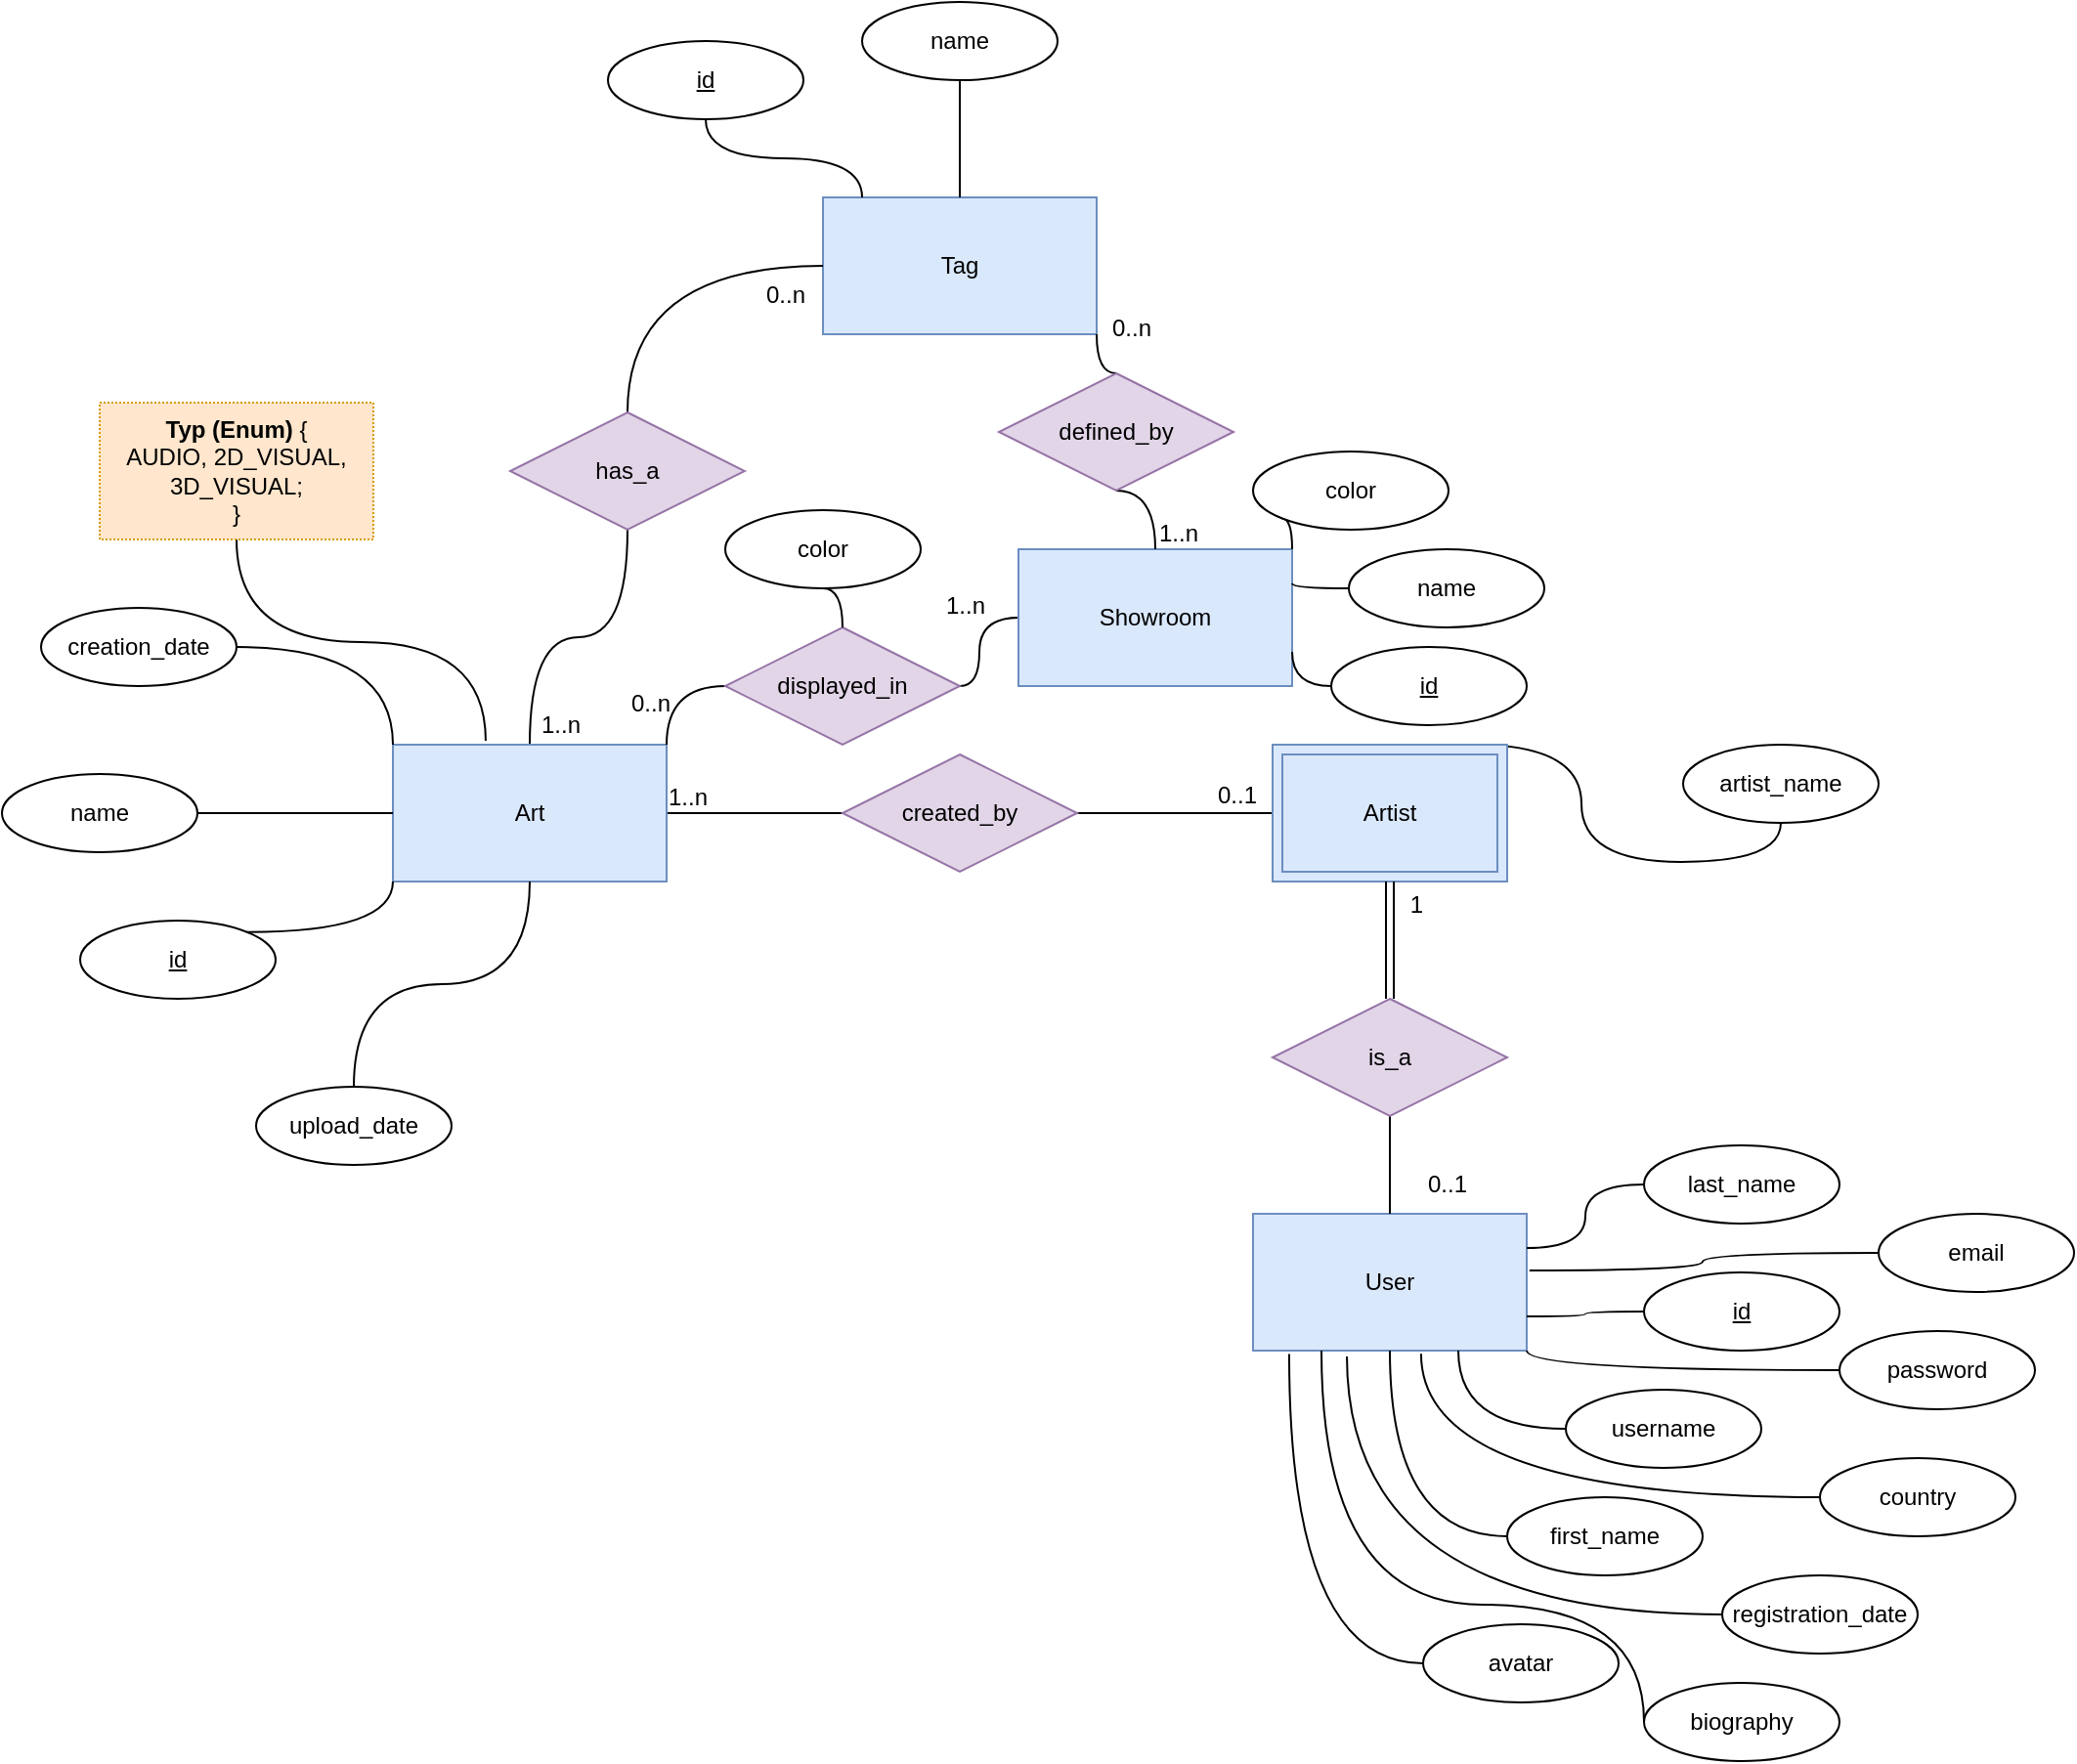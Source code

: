<mxfile version="15.7.2" type="device"><diagram id="WFTODDri0GZZ06mkPEnu" name="Page-1"><mxGraphModel dx="920" dy="1720" grid="1" gridSize="10" guides="1" tooltips="1" connect="1" arrows="1" fold="1" page="1" pageScale="1" pageWidth="827" pageHeight="1169" math="0" shadow="0"><root><mxCell id="0"/><mxCell id="1" parent="0"/><mxCell id="o305uGkGzhdKJqo2BzIP-18" style="edgeStyle=orthogonalEdgeStyle;rounded=0;orthogonalLoop=1;jettySize=auto;html=1;exitX=1;exitY=0.5;exitDx=0;exitDy=0;entryX=0;entryY=0.5;entryDx=0;entryDy=0;endArrow=none;endFill=0;" parent="1" source="o305uGkGzhdKJqo2BzIP-5" target="o305uGkGzhdKJqo2BzIP-17" edge="1"><mxGeometry relative="1" as="geometry"/></mxCell><mxCell id="o305uGkGzhdKJqo2BzIP-22" style="edgeStyle=orthogonalEdgeStyle;curved=1;rounded=0;orthogonalLoop=1;jettySize=auto;html=1;exitX=0.5;exitY=0;exitDx=0;exitDy=0;entryX=0.5;entryY=1;entryDx=0;entryDy=0;endArrow=none;endFill=0;elbow=vertical;" parent="1" source="o305uGkGzhdKJqo2BzIP-5" target="o305uGkGzhdKJqo2BzIP-21" edge="1"><mxGeometry relative="1" as="geometry"/></mxCell><mxCell id="o305uGkGzhdKJqo2BzIP-5" value="Art" style="whiteSpace=wrap;html=1;align=center;fillColor=#dae8fc;strokeColor=#6c8ebf;" parent="1" vertex="1"><mxGeometry x="300" y="180" width="140" height="70" as="geometry"/></mxCell><mxCell id="o305uGkGzhdKJqo2BzIP-12" style="edgeStyle=orthogonalEdgeStyle;rounded=0;orthogonalLoop=1;jettySize=auto;html=1;exitX=1;exitY=0.5;exitDx=0;exitDy=0;entryX=0;entryY=0.5;entryDx=0;entryDy=0;endArrow=none;endFill=0;" parent="1" source="o305uGkGzhdKJqo2BzIP-6" target="o305uGkGzhdKJqo2BzIP-5" edge="1"><mxGeometry relative="1" as="geometry"/></mxCell><mxCell id="o305uGkGzhdKJqo2BzIP-6" value="name" style="ellipse;whiteSpace=wrap;html=1;align=center;" parent="1" vertex="1"><mxGeometry x="100" y="195" width="100" height="40" as="geometry"/></mxCell><mxCell id="o305uGkGzhdKJqo2BzIP-11" style="edgeStyle=orthogonalEdgeStyle;rounded=0;orthogonalLoop=1;jettySize=auto;html=1;exitX=1;exitY=0;exitDx=0;exitDy=0;entryX=0;entryY=1;entryDx=0;entryDy=0;endArrow=none;endFill=0;curved=1;" parent="1" source="o305uGkGzhdKJqo2BzIP-7" target="o305uGkGzhdKJqo2BzIP-5" edge="1"><mxGeometry relative="1" as="geometry"/></mxCell><mxCell id="o305uGkGzhdKJqo2BzIP-7" value="id" style="ellipse;whiteSpace=wrap;html=1;align=center;fontStyle=4;" parent="1" vertex="1"><mxGeometry x="140" y="270" width="100" height="40" as="geometry"/></mxCell><mxCell id="o305uGkGzhdKJqo2BzIP-10" style="edgeStyle=orthogonalEdgeStyle;rounded=0;orthogonalLoop=1;jettySize=auto;html=1;exitX=0.5;exitY=0;exitDx=0;exitDy=0;entryX=0.5;entryY=1;entryDx=0;entryDy=0;endArrow=none;endFill=0;curved=1;" parent="1" source="o305uGkGzhdKJqo2BzIP-8" target="o305uGkGzhdKJqo2BzIP-5" edge="1"><mxGeometry relative="1" as="geometry"/></mxCell><mxCell id="o305uGkGzhdKJqo2BzIP-8" value="upload_date" style="ellipse;whiteSpace=wrap;html=1;align=center;" parent="1" vertex="1"><mxGeometry x="230" y="355" width="100" height="40" as="geometry"/></mxCell><mxCell id="o305uGkGzhdKJqo2BzIP-13" style="edgeStyle=orthogonalEdgeStyle;rounded=0;orthogonalLoop=1;jettySize=auto;html=1;exitX=1;exitY=0.5;exitDx=0;exitDy=0;entryX=0;entryY=0;entryDx=0;entryDy=0;endArrow=none;endFill=0;elbow=vertical;curved=1;" parent="1" source="o305uGkGzhdKJqo2BzIP-9" target="o305uGkGzhdKJqo2BzIP-5" edge="1"><mxGeometry relative="1" as="geometry"/></mxCell><mxCell id="o305uGkGzhdKJqo2BzIP-9" value="creation_date" style="ellipse;whiteSpace=wrap;html=1;align=center;" parent="1" vertex="1"><mxGeometry x="120" y="110" width="100" height="40" as="geometry"/></mxCell><mxCell id="o305uGkGzhdKJqo2BzIP-14" value="Tag" style="whiteSpace=wrap;html=1;align=center;fillColor=#dae8fc;strokeColor=#6c8ebf;" parent="1" vertex="1"><mxGeometry x="520" y="-100" width="140" height="70" as="geometry"/></mxCell><mxCell id="o305uGkGzhdKJqo2BzIP-90" style="edgeStyle=orthogonalEdgeStyle;curved=1;rounded=0;orthogonalLoop=1;jettySize=auto;html=1;exitX=0.5;exitY=1;exitDx=0;exitDy=0;entryX=0.339;entryY=-0.028;entryDx=0;entryDy=0;entryPerimeter=0;endArrow=none;endFill=0;elbow=vertical;" parent="1" source="o305uGkGzhdKJqo2BzIP-15" target="o305uGkGzhdKJqo2BzIP-5" edge="1"><mxGeometry relative="1" as="geometry"/></mxCell><mxCell id="o305uGkGzhdKJqo2BzIP-15" value="&lt;b&gt;Typ (Enum) &lt;/b&gt;{&lt;br&gt;AUDIO, 2D_VISUAL, 3D_VISUAL;&lt;br&gt;}" style="whiteSpace=wrap;html=1;align=center;fillColor=#ffe6cc;strokeColor=#d79b00;dashed=1;dashPattern=1 1;" parent="1" vertex="1"><mxGeometry x="150" y="5" width="140" height="70" as="geometry"/></mxCell><mxCell id="o305uGkGzhdKJqo2BzIP-19" style="edgeStyle=orthogonalEdgeStyle;rounded=0;orthogonalLoop=1;jettySize=auto;html=1;exitX=1;exitY=0.5;exitDx=0;exitDy=0;entryX=0;entryY=0.5;entryDx=0;entryDy=0;endArrow=none;endFill=0;" parent="1" source="o305uGkGzhdKJqo2BzIP-17" edge="1"><mxGeometry relative="1" as="geometry"><mxPoint x="750" y="215" as="targetPoint"/></mxGeometry></mxCell><mxCell id="o305uGkGzhdKJqo2BzIP-17" value="created_by" style="shape=rhombus;perimeter=rhombusPerimeter;whiteSpace=wrap;html=1;align=center;fillColor=#e1d5e7;strokeColor=#9673a6;" parent="1" vertex="1"><mxGeometry x="530" y="185" width="120" height="60" as="geometry"/></mxCell><mxCell id="o305uGkGzhdKJqo2BzIP-23" style="edgeStyle=orthogonalEdgeStyle;curved=1;rounded=0;orthogonalLoop=1;jettySize=auto;html=1;exitX=0.5;exitY=0;exitDx=0;exitDy=0;entryX=0;entryY=0.5;entryDx=0;entryDy=0;endArrow=none;endFill=0;elbow=vertical;" parent="1" source="o305uGkGzhdKJqo2BzIP-21" target="o305uGkGzhdKJqo2BzIP-14" edge="1"><mxGeometry relative="1" as="geometry"/></mxCell><mxCell id="o305uGkGzhdKJqo2BzIP-21" value="has_a" style="shape=rhombus;perimeter=rhombusPerimeter;whiteSpace=wrap;html=1;align=center;fillColor=#e1d5e7;strokeColor=#9673a6;" parent="1" vertex="1"><mxGeometry x="360" y="10" width="120" height="60" as="geometry"/></mxCell><mxCell id="o305uGkGzhdKJqo2BzIP-28" style="edgeStyle=orthogonalEdgeStyle;curved=1;rounded=0;orthogonalLoop=1;jettySize=auto;html=1;exitX=0.5;exitY=1;exitDx=0;exitDy=0;entryX=0.143;entryY=0;entryDx=0;entryDy=0;entryPerimeter=0;endArrow=none;endFill=0;elbow=vertical;" parent="1" source="o305uGkGzhdKJqo2BzIP-25" target="o305uGkGzhdKJqo2BzIP-14" edge="1"><mxGeometry relative="1" as="geometry"/></mxCell><mxCell id="o305uGkGzhdKJqo2BzIP-25" value="id" style="ellipse;whiteSpace=wrap;html=1;align=center;fontStyle=4;" parent="1" vertex="1"><mxGeometry x="410" y="-180" width="100" height="40" as="geometry"/></mxCell><mxCell id="o305uGkGzhdKJqo2BzIP-27" style="edgeStyle=orthogonalEdgeStyle;curved=1;rounded=0;orthogonalLoop=1;jettySize=auto;html=1;exitX=0.5;exitY=1;exitDx=0;exitDy=0;entryX=0.5;entryY=0;entryDx=0;entryDy=0;endArrow=none;endFill=0;elbow=vertical;" parent="1" source="o305uGkGzhdKJqo2BzIP-26" target="o305uGkGzhdKJqo2BzIP-14" edge="1"><mxGeometry relative="1" as="geometry"/></mxCell><mxCell id="o305uGkGzhdKJqo2BzIP-26" value="name" style="ellipse;whiteSpace=wrap;html=1;align=center;" parent="1" vertex="1"><mxGeometry x="540" y="-200" width="100" height="40" as="geometry"/></mxCell><mxCell id="o305uGkGzhdKJqo2BzIP-32" value="User" style="whiteSpace=wrap;html=1;align=center;fillColor=#dae8fc;strokeColor=#6c8ebf;" parent="1" vertex="1"><mxGeometry x="740" y="420" width="140" height="70" as="geometry"/></mxCell><mxCell id="o305uGkGzhdKJqo2BzIP-40" style="edgeStyle=orthogonalEdgeStyle;curved=1;rounded=0;orthogonalLoop=1;jettySize=auto;html=1;exitX=0.5;exitY=1;exitDx=0;exitDy=0;entryX=0.5;entryY=0;entryDx=0;entryDy=0;endArrow=none;endFill=0;elbow=vertical;" parent="1" source="o305uGkGzhdKJqo2BzIP-38" target="o305uGkGzhdKJqo2BzIP-32" edge="1"><mxGeometry relative="1" as="geometry"/></mxCell><mxCell id="o305uGkGzhdKJqo2BzIP-38" value="is_a" style="shape=rhombus;perimeter=rhombusPerimeter;whiteSpace=wrap;html=1;align=center;fillColor=#e1d5e7;strokeColor=#9673a6;shadow=0;" parent="1" vertex="1"><mxGeometry x="750" y="310" width="120" height="60" as="geometry"/></mxCell><mxCell id="o305uGkGzhdKJqo2BzIP-41" value="0..1" style="text;html=1;align=center;verticalAlign=middle;resizable=0;points=[];autosize=1;strokeColor=none;fillColor=none;" parent="1" vertex="1"><mxGeometry x="819" y="395" width="40" height="20" as="geometry"/></mxCell><mxCell id="o305uGkGzhdKJqo2BzIP-47" style="edgeStyle=orthogonalEdgeStyle;curved=1;rounded=0;orthogonalLoop=1;jettySize=auto;html=1;exitX=0.5;exitY=1;exitDx=0;exitDy=0;entryX=0.75;entryY=0;entryDx=0;entryDy=0;endArrow=none;endFill=0;elbow=vertical;" parent="1" source="o305uGkGzhdKJqo2BzIP-46" edge="1"><mxGeometry relative="1" as="geometry"><mxPoint x="855" y="180" as="targetPoint"/></mxGeometry></mxCell><mxCell id="o305uGkGzhdKJqo2BzIP-46" value="artist_name" style="ellipse;whiteSpace=wrap;html=1;align=center;" parent="1" vertex="1"><mxGeometry x="960" y="180" width="100" height="40" as="geometry"/></mxCell><mxCell id="o305uGkGzhdKJqo2BzIP-59" style="edgeStyle=orthogonalEdgeStyle;curved=1;rounded=0;orthogonalLoop=1;jettySize=auto;html=1;exitX=0;exitY=0.5;exitDx=0;exitDy=0;entryX=1;entryY=0.75;entryDx=0;entryDy=0;endArrow=none;endFill=0;elbow=vertical;" parent="1" source="o305uGkGzhdKJqo2BzIP-48" target="o305uGkGzhdKJqo2BzIP-32" edge="1"><mxGeometry relative="1" as="geometry"/></mxCell><mxCell id="o305uGkGzhdKJqo2BzIP-48" value="id" style="ellipse;whiteSpace=wrap;html=1;align=center;fontStyle=4;" parent="1" vertex="1"><mxGeometry x="940" y="450" width="100" height="40" as="geometry"/></mxCell><mxCell id="o305uGkGzhdKJqo2BzIP-60" style="edgeStyle=orthogonalEdgeStyle;curved=1;rounded=0;orthogonalLoop=1;jettySize=auto;html=1;exitX=0;exitY=0.5;exitDx=0;exitDy=0;entryX=0.75;entryY=1;entryDx=0;entryDy=0;endArrow=none;endFill=0;elbow=vertical;" parent="1" source="o305uGkGzhdKJqo2BzIP-49" target="o305uGkGzhdKJqo2BzIP-32" edge="1"><mxGeometry relative="1" as="geometry"/></mxCell><mxCell id="o305uGkGzhdKJqo2BzIP-49" value="username" style="ellipse;whiteSpace=wrap;html=1;align=center;" parent="1" vertex="1"><mxGeometry x="900" y="510" width="100" height="40" as="geometry"/></mxCell><mxCell id="o305uGkGzhdKJqo2BzIP-51" value="Artist" style="shape=ext;margin=3;double=1;whiteSpace=wrap;html=1;align=center;fillColor=#dae8fc;strokeColor=#6c8ebf;" parent="1" vertex="1"><mxGeometry x="750" y="180" width="120" height="70" as="geometry"/></mxCell><mxCell id="o305uGkGzhdKJqo2BzIP-52" value="" style="shape=link;html=1;rounded=0;endArrow=none;endFill=0;curved=1;elbow=vertical;entryX=0.5;entryY=1;entryDx=0;entryDy=0;exitX=0.5;exitY=0;exitDx=0;exitDy=0;" parent="1" source="o305uGkGzhdKJqo2BzIP-38" target="o305uGkGzhdKJqo2BzIP-51" edge="1"><mxGeometry relative="1" as="geometry"><mxPoint x="590" y="280" as="sourcePoint"/><mxPoint x="750" y="280" as="targetPoint"/></mxGeometry></mxCell><mxCell id="o305uGkGzhdKJqo2BzIP-53" value="1" style="resizable=0;html=1;align=right;verticalAlign=bottom;" parent="o305uGkGzhdKJqo2BzIP-52" connectable="0" vertex="1"><mxGeometry x="1" relative="1" as="geometry"><mxPoint x="17" y="20" as="offset"/></mxGeometry></mxCell><mxCell id="o305uGkGzhdKJqo2BzIP-58" style="edgeStyle=orthogonalEdgeStyle;curved=1;rounded=0;orthogonalLoop=1;jettySize=auto;html=1;exitX=0;exitY=0.5;exitDx=0;exitDy=0;entryX=1;entryY=0.25;entryDx=0;entryDy=0;endArrow=none;endFill=0;elbow=vertical;" parent="1" source="o305uGkGzhdKJqo2BzIP-55" target="o305uGkGzhdKJqo2BzIP-32" edge="1"><mxGeometry relative="1" as="geometry"/></mxCell><mxCell id="o305uGkGzhdKJqo2BzIP-55" value="last_name" style="ellipse;whiteSpace=wrap;html=1;align=center;" parent="1" vertex="1"><mxGeometry x="940" y="385" width="100" height="40" as="geometry"/></mxCell><mxCell id="o305uGkGzhdKJqo2BzIP-61" style="edgeStyle=orthogonalEdgeStyle;curved=1;rounded=0;orthogonalLoop=1;jettySize=auto;html=1;exitX=0;exitY=0.5;exitDx=0;exitDy=0;entryX=0.5;entryY=1;entryDx=0;entryDy=0;endArrow=none;endFill=0;elbow=vertical;" parent="1" source="o305uGkGzhdKJqo2BzIP-56" target="o305uGkGzhdKJqo2BzIP-32" edge="1"><mxGeometry relative="1" as="geometry"/></mxCell><mxCell id="o305uGkGzhdKJqo2BzIP-56" value="first_name" style="ellipse;whiteSpace=wrap;html=1;align=center;" parent="1" vertex="1"><mxGeometry x="870" y="565" width="100" height="40" as="geometry"/></mxCell><mxCell id="o305uGkGzhdKJqo2BzIP-71" style="edgeStyle=orthogonalEdgeStyle;curved=1;rounded=0;orthogonalLoop=1;jettySize=auto;html=1;exitX=0;exitY=0.5;exitDx=0;exitDy=0;entryX=0.343;entryY=1.043;entryDx=0;entryDy=0;entryPerimeter=0;endArrow=none;endFill=0;elbow=vertical;" parent="1" source="o305uGkGzhdKJqo2BzIP-62" target="o305uGkGzhdKJqo2BzIP-32" edge="1"><mxGeometry relative="1" as="geometry"/></mxCell><mxCell id="o305uGkGzhdKJqo2BzIP-62" value="registration_date" style="ellipse;whiteSpace=wrap;html=1;align=center;" parent="1" vertex="1"><mxGeometry x="980" y="605" width="100" height="40" as="geometry"/></mxCell><mxCell id="o305uGkGzhdKJqo2BzIP-69" style="edgeStyle=orthogonalEdgeStyle;curved=1;rounded=0;orthogonalLoop=1;jettySize=auto;html=1;exitX=0;exitY=0.5;exitDx=0;exitDy=0;entryX=1;entryY=1;entryDx=0;entryDy=0;endArrow=none;endFill=0;elbow=vertical;" parent="1" source="o305uGkGzhdKJqo2BzIP-63" target="o305uGkGzhdKJqo2BzIP-32" edge="1"><mxGeometry relative="1" as="geometry"><Array as="points"><mxPoint x="880" y="500"/></Array></mxGeometry></mxCell><mxCell id="o305uGkGzhdKJqo2BzIP-63" value="password" style="ellipse;whiteSpace=wrap;html=1;align=center;" parent="1" vertex="1"><mxGeometry x="1040" y="480" width="100" height="40" as="geometry"/></mxCell><mxCell id="o305uGkGzhdKJqo2BzIP-67" style="edgeStyle=orthogonalEdgeStyle;curved=1;rounded=0;orthogonalLoop=1;jettySize=auto;html=1;exitX=0;exitY=0.5;exitDx=0;exitDy=0;entryX=1.01;entryY=0.414;entryDx=0;entryDy=0;entryPerimeter=0;endArrow=none;endFill=0;elbow=vertical;" parent="1" source="o305uGkGzhdKJqo2BzIP-65" target="o305uGkGzhdKJqo2BzIP-32" edge="1"><mxGeometry relative="1" as="geometry"/></mxCell><mxCell id="o305uGkGzhdKJqo2BzIP-65" value="email" style="ellipse;whiteSpace=wrap;html=1;align=center;" parent="1" vertex="1"><mxGeometry x="1060" y="420" width="100" height="40" as="geometry"/></mxCell><mxCell id="o305uGkGzhdKJqo2BzIP-70" style="edgeStyle=orthogonalEdgeStyle;curved=1;rounded=0;orthogonalLoop=1;jettySize=auto;html=1;exitX=0;exitY=0.5;exitDx=0;exitDy=0;entryX=0.614;entryY=1.024;entryDx=0;entryDy=0;entryPerimeter=0;endArrow=none;endFill=0;elbow=vertical;" parent="1" source="o305uGkGzhdKJqo2BzIP-66" target="o305uGkGzhdKJqo2BzIP-32" edge="1"><mxGeometry relative="1" as="geometry"/></mxCell><mxCell id="o305uGkGzhdKJqo2BzIP-66" value="country" style="ellipse;whiteSpace=wrap;html=1;align=center;" parent="1" vertex="1"><mxGeometry x="1030" y="545" width="100" height="40" as="geometry"/></mxCell><mxCell id="o305uGkGzhdKJqo2BzIP-74" style="edgeStyle=orthogonalEdgeStyle;curved=1;rounded=0;orthogonalLoop=1;jettySize=auto;html=1;exitX=0;exitY=0.5;exitDx=0;exitDy=0;entryX=1;entryY=0.5;entryDx=0;entryDy=0;endArrow=none;endFill=0;elbow=vertical;" parent="1" source="o305uGkGzhdKJqo2BzIP-72" target="o305uGkGzhdKJqo2BzIP-73" edge="1"><mxGeometry relative="1" as="geometry"/></mxCell><mxCell id="o305uGkGzhdKJqo2BzIP-72" value="Showroom" style="whiteSpace=wrap;html=1;align=center;fillColor=#dae8fc;strokeColor=#6c8ebf;" parent="1" vertex="1"><mxGeometry x="620" y="80" width="140" height="70" as="geometry"/></mxCell><mxCell id="o305uGkGzhdKJqo2BzIP-75" style="edgeStyle=orthogonalEdgeStyle;curved=1;rounded=0;orthogonalLoop=1;jettySize=auto;html=1;exitX=0;exitY=0.5;exitDx=0;exitDy=0;entryX=1;entryY=0;entryDx=0;entryDy=0;endArrow=none;endFill=0;elbow=vertical;" parent="1" source="o305uGkGzhdKJqo2BzIP-73" target="o305uGkGzhdKJqo2BzIP-5" edge="1"><mxGeometry relative="1" as="geometry"/></mxCell><mxCell id="o305uGkGzhdKJqo2BzIP-73" value="displayed_in" style="shape=rhombus;perimeter=rhombusPerimeter;whiteSpace=wrap;html=1;align=center;fillColor=#e1d5e7;strokeColor=#9673a6;" parent="1" vertex="1"><mxGeometry x="470" y="120" width="120" height="60" as="geometry"/></mxCell><mxCell id="o305uGkGzhdKJqo2BzIP-77" style="edgeStyle=orthogonalEdgeStyle;curved=1;rounded=0;orthogonalLoop=1;jettySize=auto;html=1;exitX=0.5;exitY=1;exitDx=0;exitDy=0;entryX=0.5;entryY=0;entryDx=0;entryDy=0;endArrow=none;endFill=0;elbow=vertical;" parent="1" source="o305uGkGzhdKJqo2BzIP-76" target="o305uGkGzhdKJqo2BzIP-73" edge="1"><mxGeometry relative="1" as="geometry"/></mxCell><mxCell id="o305uGkGzhdKJqo2BzIP-76" value="color" style="ellipse;whiteSpace=wrap;html=1;align=center;" parent="1" vertex="1"><mxGeometry x="470" y="60" width="100" height="40" as="geometry"/></mxCell><mxCell id="o305uGkGzhdKJqo2BzIP-81" style="edgeStyle=orthogonalEdgeStyle;curved=1;rounded=0;orthogonalLoop=1;jettySize=auto;html=1;exitX=0.5;exitY=0;exitDx=0;exitDy=0;entryX=1;entryY=1;entryDx=0;entryDy=0;endArrow=none;endFill=0;elbow=vertical;" parent="1" source="o305uGkGzhdKJqo2BzIP-78" target="o305uGkGzhdKJqo2BzIP-14" edge="1"><mxGeometry relative="1" as="geometry"/></mxCell><mxCell id="o305uGkGzhdKJqo2BzIP-82" style="edgeStyle=orthogonalEdgeStyle;curved=1;rounded=0;orthogonalLoop=1;jettySize=auto;html=1;exitX=0.5;exitY=1;exitDx=0;exitDy=0;entryX=0.5;entryY=0;entryDx=0;entryDy=0;endArrow=none;endFill=0;elbow=vertical;" parent="1" source="o305uGkGzhdKJqo2BzIP-78" target="o305uGkGzhdKJqo2BzIP-72" edge="1"><mxGeometry relative="1" as="geometry"/></mxCell><mxCell id="o305uGkGzhdKJqo2BzIP-78" value="defined_by" style="shape=rhombus;perimeter=rhombusPerimeter;whiteSpace=wrap;html=1;align=center;fillColor=#e1d5e7;strokeColor=#9673a6;" parent="1" vertex="1"><mxGeometry x="610" y="-10" width="120" height="60" as="geometry"/></mxCell><mxCell id="o305uGkGzhdKJqo2BzIP-84" style="edgeStyle=orthogonalEdgeStyle;curved=1;rounded=0;orthogonalLoop=1;jettySize=auto;html=1;exitX=0;exitY=1;exitDx=0;exitDy=0;entryX=1;entryY=0;entryDx=0;entryDy=0;endArrow=none;endFill=0;elbow=vertical;" parent="1" source="o305uGkGzhdKJqo2BzIP-83" target="o305uGkGzhdKJqo2BzIP-72" edge="1"><mxGeometry relative="1" as="geometry"/></mxCell><mxCell id="o305uGkGzhdKJqo2BzIP-83" value="color" style="ellipse;whiteSpace=wrap;html=1;align=center;" parent="1" vertex="1"><mxGeometry x="740" y="30" width="100" height="40" as="geometry"/></mxCell><mxCell id="o305uGkGzhdKJqo2BzIP-87" style="edgeStyle=orthogonalEdgeStyle;curved=1;rounded=0;orthogonalLoop=1;jettySize=auto;html=1;exitX=0;exitY=0.5;exitDx=0;exitDy=0;entryX=1;entryY=0.25;entryDx=0;entryDy=0;endArrow=none;endFill=0;elbow=vertical;" parent="1" source="o305uGkGzhdKJqo2BzIP-85" target="o305uGkGzhdKJqo2BzIP-72" edge="1"><mxGeometry relative="1" as="geometry"/></mxCell><mxCell id="o305uGkGzhdKJqo2BzIP-85" value="name" style="ellipse;whiteSpace=wrap;html=1;align=center;" parent="1" vertex="1"><mxGeometry x="789" y="80" width="100" height="40" as="geometry"/></mxCell><mxCell id="o305uGkGzhdKJqo2BzIP-88" style="edgeStyle=orthogonalEdgeStyle;curved=1;rounded=0;orthogonalLoop=1;jettySize=auto;html=1;exitX=0;exitY=0.5;exitDx=0;exitDy=0;entryX=1;entryY=0.75;entryDx=0;entryDy=0;endArrow=none;endFill=0;elbow=vertical;" parent="1" source="o305uGkGzhdKJqo2BzIP-86" target="o305uGkGzhdKJqo2BzIP-72" edge="1"><mxGeometry relative="1" as="geometry"/></mxCell><mxCell id="o305uGkGzhdKJqo2BzIP-86" value="id" style="ellipse;whiteSpace=wrap;html=1;align=center;fontStyle=4;" parent="1" vertex="1"><mxGeometry x="780" y="130" width="100" height="40" as="geometry"/></mxCell><mxCell id="o305uGkGzhdKJqo2BzIP-92" style="edgeStyle=orthogonalEdgeStyle;curved=1;rounded=0;orthogonalLoop=1;jettySize=auto;html=1;exitX=0;exitY=0.5;exitDx=0;exitDy=0;entryX=0.132;entryY=1.025;entryDx=0;entryDy=0;endArrow=none;endFill=0;elbow=vertical;entryPerimeter=0;" parent="1" source="o305uGkGzhdKJqo2BzIP-91" target="o305uGkGzhdKJqo2BzIP-32" edge="1"><mxGeometry relative="1" as="geometry"/></mxCell><mxCell id="o305uGkGzhdKJqo2BzIP-91" value="avatar" style="ellipse;whiteSpace=wrap;html=1;align=center;" parent="1" vertex="1"><mxGeometry x="827" y="630" width="100" height="40" as="geometry"/></mxCell><mxCell id="o305uGkGzhdKJqo2BzIP-94" style="edgeStyle=orthogonalEdgeStyle;curved=1;rounded=0;orthogonalLoop=1;jettySize=auto;html=1;exitX=0;exitY=0.5;exitDx=0;exitDy=0;entryX=0.25;entryY=1;entryDx=0;entryDy=0;endArrow=none;endFill=0;elbow=vertical;" parent="1" source="o305uGkGzhdKJqo2BzIP-93" target="o305uGkGzhdKJqo2BzIP-32" edge="1"><mxGeometry relative="1" as="geometry"><Array as="points"><mxPoint x="940" y="620"/><mxPoint x="775" y="620"/></Array></mxGeometry></mxCell><mxCell id="o305uGkGzhdKJqo2BzIP-93" value="biography" style="ellipse;whiteSpace=wrap;html=1;align=center;" parent="1" vertex="1"><mxGeometry x="940" y="660" width="100" height="40" as="geometry"/></mxCell><mxCell id="PDant9Fe2cY9KMBTAgIw-1" value="0..1" style="resizable=0;html=1;align=right;verticalAlign=bottom;" connectable="0" vertex="1" parent="1"><mxGeometry x="720" y="200" as="geometry"><mxPoint x="22" y="14" as="offset"/></mxGeometry></mxCell><mxCell id="PDant9Fe2cY9KMBTAgIw-2" value="1..n" style="resizable=0;html=1;align=right;verticalAlign=bottom;" connectable="0" vertex="1" parent="1"><mxGeometry x="450" y="210.0" as="geometry"><mxPoint x="11" y="5" as="offset"/></mxGeometry></mxCell><mxCell id="PDant9Fe2cY9KMBTAgIw-3" value="1..n" style="resizable=0;html=1;align=right;verticalAlign=bottom;" connectable="0" vertex="1" parent="1"><mxGeometry x="400" y="160.0" as="geometry"><mxPoint x="-4" y="18" as="offset"/></mxGeometry></mxCell><mxCell id="PDant9Fe2cY9KMBTAgIw-4" value="0..n" style="resizable=0;html=1;align=right;verticalAlign=bottom;" connectable="0" vertex="1" parent="1"><mxGeometry x="490" y="-60.0" as="geometry"><mxPoint x="21" y="18" as="offset"/></mxGeometry></mxCell><mxCell id="PDant9Fe2cY9KMBTAgIw-5" value="0..n" style="resizable=0;html=1;align=right;verticalAlign=bottom;" connectable="0" vertex="1" parent="1"><mxGeometry x="670" y="-50.0" as="geometry"><mxPoint x="18" y="25" as="offset"/></mxGeometry></mxCell><mxCell id="PDant9Fe2cY9KMBTAgIw-6" value="1..n" style="resizable=0;html=1;align=right;verticalAlign=bottom;" connectable="0" vertex="1" parent="1"><mxGeometry x="700" y="60.0" as="geometry"><mxPoint x="12" y="20" as="offset"/></mxGeometry></mxCell><mxCell id="PDant9Fe2cY9KMBTAgIw-7" value="0..n" style="resizable=0;html=1;align=right;verticalAlign=bottom;" connectable="0" vertex="1" parent="1"><mxGeometry x="440" y="140.0" as="geometry"><mxPoint x="2" y="27" as="offset"/></mxGeometry></mxCell><mxCell id="PDant9Fe2cY9KMBTAgIw-8" value="1..n" style="resizable=0;html=1;align=right;verticalAlign=bottom;" connectable="0" vertex="1" parent="1"><mxGeometry x="600" y="130.0" as="geometry"><mxPoint x="3" y="-13" as="offset"/></mxGeometry></mxCell></root></mxGraphModel></diagram></mxfile>